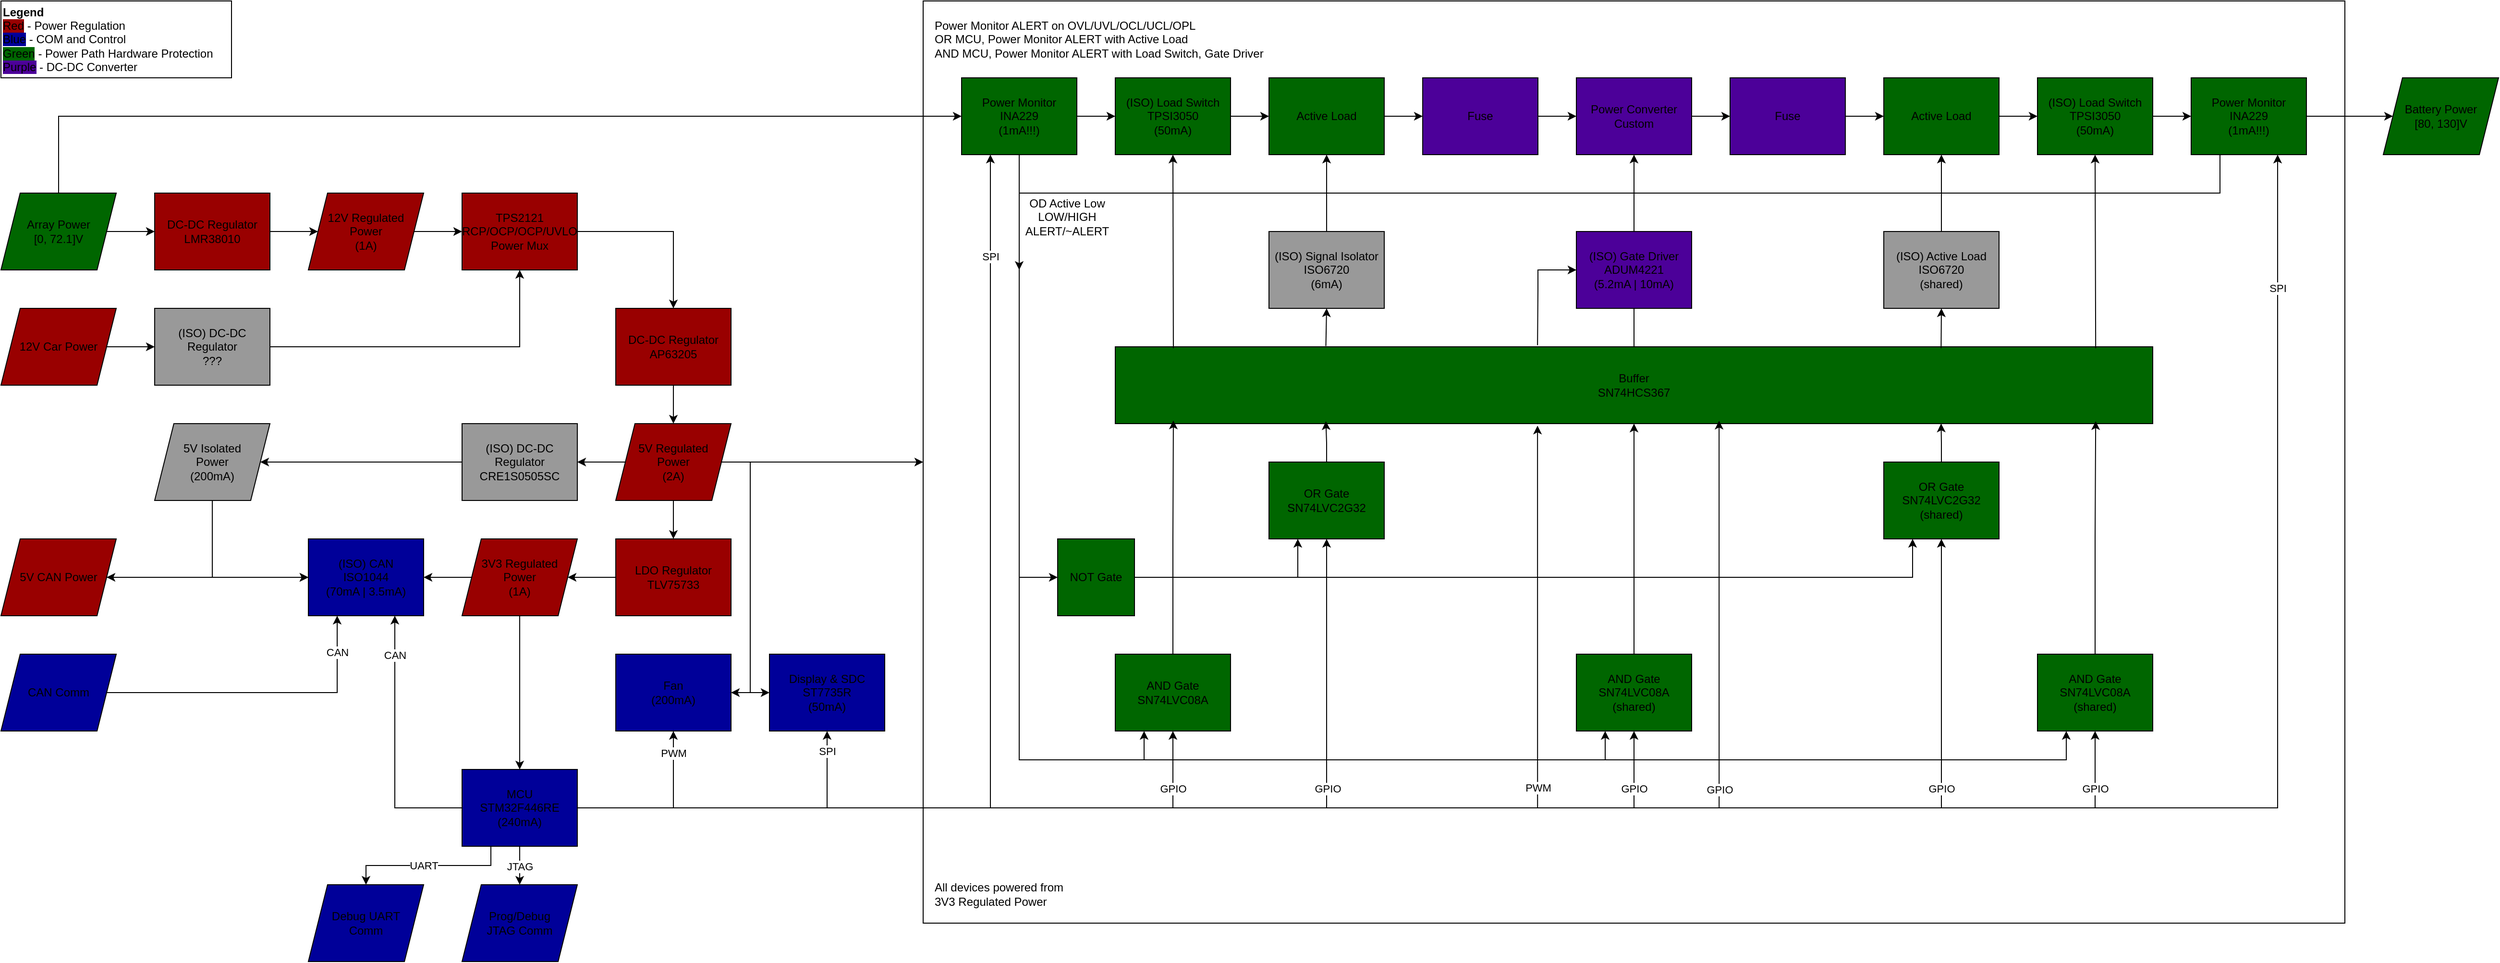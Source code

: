 <mxfile pages="2">
    <diagram name="Page-1" id="GZmw-kd40uwId4EYnFAq">
        <mxGraphModel dx="1855" dy="1577" grid="1" gridSize="10" guides="1" tooltips="1" connect="1" arrows="1" fold="1" page="0" pageScale="1" pageWidth="850" pageHeight="1100" math="0" shadow="0">
            <root>
                <mxCell id="0"/>
                <mxCell id="1" parent="0"/>
                <mxCell id="uui78y84cFhrKZhDwqd7-145" value="" style="rounded=0;whiteSpace=wrap;html=1;" parent="1" vertex="1">
                    <mxGeometry x="1000" y="-160" width="1480" height="960" as="geometry"/>
                </mxCell>
                <mxCell id="F316DXvCX8CDi4fnNiCG-3" style="edgeStyle=orthogonalEdgeStyle;rounded=0;orthogonalLoop=1;jettySize=auto;html=1;entryX=0;entryY=0.5;entryDx=0;entryDy=0;" parent="1" source="uui78y84cFhrKZhDwqd7-3" target="F316DXvCX8CDi4fnNiCG-1" edge="1">
                    <mxGeometry relative="1" as="geometry"/>
                </mxCell>
                <mxCell id="uui78y84cFhrKZhDwqd7-3" value="12V Car Power" style="shape=parallelogram;perimeter=parallelogramPerimeter;whiteSpace=wrap;html=1;fixedSize=1;fillColor=#990000;" parent="1" vertex="1">
                    <mxGeometry x="40" y="160" width="120" height="80" as="geometry"/>
                </mxCell>
                <mxCell id="uui78y84cFhrKZhDwqd7-14" style="edgeStyle=orthogonalEdgeStyle;rounded=0;orthogonalLoop=1;jettySize=auto;html=1;entryX=0;entryY=0.5;entryDx=0;entryDy=0;" parent="1" source="uui78y84cFhrKZhDwqd7-4" target="uui78y84cFhrKZhDwqd7-13" edge="1">
                    <mxGeometry relative="1" as="geometry"/>
                </mxCell>
                <mxCell id="uui78y84cFhrKZhDwqd7-54" style="edgeStyle=orthogonalEdgeStyle;rounded=0;orthogonalLoop=1;jettySize=auto;html=1;entryX=0;entryY=0.5;entryDx=0;entryDy=0;" parent="1" source="uui78y84cFhrKZhDwqd7-4" target="uui78y84cFhrKZhDwqd7-53" edge="1">
                    <mxGeometry relative="1" as="geometry">
                        <Array as="points">
                            <mxPoint x="100" y="-40"/>
                        </Array>
                        <mxPoint x="680" y="-40.0" as="targetPoint"/>
                    </mxGeometry>
                </mxCell>
                <mxCell id="uui78y84cFhrKZhDwqd7-4" value="Array Power&lt;div&gt;[0, 72.1]V&lt;/div&gt;" style="shape=parallelogram;perimeter=parallelogramPerimeter;whiteSpace=wrap;html=1;fixedSize=1;fillColor=#006600;shadow=0;" parent="1" vertex="1">
                    <mxGeometry x="40" y="40" width="120" height="80" as="geometry"/>
                </mxCell>
                <mxCell id="uui78y84cFhrKZhDwqd7-28" style="edgeStyle=orthogonalEdgeStyle;rounded=0;orthogonalLoop=1;jettySize=auto;html=1;entryX=0;entryY=0.5;entryDx=0;entryDy=0;" parent="1" source="uui78y84cFhrKZhDwqd7-6" target="uui78y84cFhrKZhDwqd7-7" edge="1">
                    <mxGeometry relative="1" as="geometry"/>
                </mxCell>
                <mxCell id="uui78y84cFhrKZhDwqd7-6" value="5V CAN Power" style="shape=parallelogram;perimeter=parallelogramPerimeter;whiteSpace=wrap;html=1;fixedSize=1;fillColor=#990000;" parent="1" vertex="1">
                    <mxGeometry x="40" y="400" width="120" height="80" as="geometry"/>
                </mxCell>
                <mxCell id="uui78y84cFhrKZhDwqd7-7" value="(ISO) CAN&lt;div&gt;ISO1044&lt;/div&gt;&lt;div&gt;(&lt;span style=&quot;background-color: initial;&quot;&gt;70mA | 3.5mA)&lt;/span&gt;&lt;/div&gt;" style="rounded=0;whiteSpace=wrap;html=1;fillColor=#000099;" parent="1" vertex="1">
                    <mxGeometry x="360" y="400" width="120" height="80" as="geometry"/>
                </mxCell>
                <mxCell id="uui78y84cFhrKZhDwqd7-29" style="edgeStyle=orthogonalEdgeStyle;rounded=0;orthogonalLoop=1;jettySize=auto;html=1;entryX=0.25;entryY=1;entryDx=0;entryDy=0;" parent="1" source="uui78y84cFhrKZhDwqd7-8" target="uui78y84cFhrKZhDwqd7-7" edge="1">
                    <mxGeometry relative="1" as="geometry"/>
                </mxCell>
                <mxCell id="uui78y84cFhrKZhDwqd7-66" value="CAN" style="edgeLabel;html=1;align=center;verticalAlign=middle;resizable=0;points=[];" parent="uui78y84cFhrKZhDwqd7-29" vertex="1" connectable="0">
                    <mxGeometry x="0.681" relative="1" as="geometry">
                        <mxPoint y="-13" as="offset"/>
                    </mxGeometry>
                </mxCell>
                <mxCell id="uui78y84cFhrKZhDwqd7-8" value="CAN Comm" style="shape=parallelogram;perimeter=parallelogramPerimeter;whiteSpace=wrap;html=1;fixedSize=1;fillColor=#000099;" parent="1" vertex="1">
                    <mxGeometry x="40" y="520" width="120" height="80" as="geometry"/>
                </mxCell>
                <mxCell id="uui78y84cFhrKZhDwqd7-9" value="Debug UART&lt;div&gt;Comm&lt;/div&gt;" style="shape=parallelogram;perimeter=parallelogramPerimeter;whiteSpace=wrap;html=1;fixedSize=1;fillColor=#000099;" parent="1" vertex="1">
                    <mxGeometry x="360" y="760" width="120" height="80" as="geometry"/>
                </mxCell>
                <mxCell id="uui78y84cFhrKZhDwqd7-10" value="Prog/Debug&lt;div&gt;JTAG Comm&lt;/div&gt;" style="shape=parallelogram;perimeter=parallelogramPerimeter;whiteSpace=wrap;html=1;fixedSize=1;fillColor=#000099;" parent="1" vertex="1">
                    <mxGeometry x="520" y="760" width="120" height="80" as="geometry"/>
                </mxCell>
                <mxCell id="uui78y84cFhrKZhDwqd7-16" style="edgeStyle=orthogonalEdgeStyle;rounded=0;orthogonalLoop=1;jettySize=auto;html=1;" parent="1" source="uui78y84cFhrKZhDwqd7-13" target="uui78y84cFhrKZhDwqd7-15" edge="1">
                    <mxGeometry relative="1" as="geometry"/>
                </mxCell>
                <mxCell id="uui78y84cFhrKZhDwqd7-13" value="&lt;div&gt;DC-DC Regulator LMR38010&lt;/div&gt;" style="rounded=0;whiteSpace=wrap;html=1;fillColor=#990000;" parent="1" vertex="1">
                    <mxGeometry x="200" y="40" width="120" height="80" as="geometry"/>
                </mxCell>
                <mxCell id="uui78y84cFhrKZhDwqd7-22" style="edgeStyle=orthogonalEdgeStyle;rounded=0;orthogonalLoop=1;jettySize=auto;html=1;entryX=0;entryY=0.5;entryDx=0;entryDy=0;" parent="1" source="uui78y84cFhrKZhDwqd7-15" edge="1">
                    <mxGeometry relative="1" as="geometry">
                        <mxPoint x="520" y="80" as="targetPoint"/>
                    </mxGeometry>
                </mxCell>
                <mxCell id="uui78y84cFhrKZhDwqd7-15" value="12V Regulated&lt;div&gt;Power&lt;/div&gt;&lt;div&gt;(1A)&lt;/div&gt;" style="shape=parallelogram;perimeter=parallelogramPerimeter;whiteSpace=wrap;html=1;fixedSize=1;fillColor=#990000;" parent="1" vertex="1">
                    <mxGeometry x="360" y="40" width="120" height="80" as="geometry"/>
                </mxCell>
                <mxCell id="uui78y84cFhrKZhDwqd7-24" style="edgeStyle=orthogonalEdgeStyle;rounded=0;orthogonalLoop=1;jettySize=auto;html=1;entryX=0.5;entryY=0;entryDx=0;entryDy=0;" parent="1" source="uui78y84cFhrKZhDwqd7-17" target="uui78y84cFhrKZhDwqd7-19" edge="1">
                    <mxGeometry relative="1" as="geometry"/>
                </mxCell>
                <mxCell id="uui78y84cFhrKZhDwqd7-17" value="TPS2121&lt;div&gt;&lt;/div&gt;&lt;div&gt;RCP/OCP/OCP/UVLO&lt;/div&gt;&lt;div&gt;Power Mux&lt;/div&gt;" style="rounded=0;whiteSpace=wrap;html=1;fillColor=#990000;" parent="1" vertex="1">
                    <mxGeometry x="520" y="40" width="120" height="80" as="geometry"/>
                </mxCell>
                <mxCell id="uui78y84cFhrKZhDwqd7-31" style="edgeStyle=orthogonalEdgeStyle;rounded=0;orthogonalLoop=1;jettySize=auto;html=1;exitX=0.5;exitY=1;exitDx=0;exitDy=0;entryX=0.5;entryY=0;entryDx=0;entryDy=0;" parent="1" source="uui78y84cFhrKZhDwqd7-19" target="uui78y84cFhrKZhDwqd7-25" edge="1">
                    <mxGeometry relative="1" as="geometry"/>
                </mxCell>
                <mxCell id="uui78y84cFhrKZhDwqd7-19" value="&lt;div&gt;&lt;span style=&quot;background-color: initial;&quot;&gt;DC-DC Regulator AP63205&lt;/span&gt;&lt;br&gt;&lt;/div&gt;" style="rounded=0;whiteSpace=wrap;html=1;fillColor=#990000;" parent="1" vertex="1">
                    <mxGeometry x="680" y="160" width="120" height="80" as="geometry"/>
                </mxCell>
                <mxCell id="uui78y84cFhrKZhDwqd7-32" style="edgeStyle=orthogonalEdgeStyle;rounded=0;orthogonalLoop=1;jettySize=auto;html=1;entryX=1;entryY=0.5;entryDx=0;entryDy=0;" parent="1" source="uui78y84cFhrKZhDwqd7-25" target="uui78y84cFhrKZhDwqd7-30" edge="1">
                    <mxGeometry relative="1" as="geometry"/>
                </mxCell>
                <mxCell id="uui78y84cFhrKZhDwqd7-39" style="edgeStyle=orthogonalEdgeStyle;rounded=0;orthogonalLoop=1;jettySize=auto;html=1;entryX=0.5;entryY=0;entryDx=0;entryDy=0;" parent="1" source="uui78y84cFhrKZhDwqd7-25" target="uui78y84cFhrKZhDwqd7-36" edge="1">
                    <mxGeometry relative="1" as="geometry"/>
                </mxCell>
                <mxCell id="uui78y84cFhrKZhDwqd7-151" style="edgeStyle=orthogonalEdgeStyle;rounded=0;orthogonalLoop=1;jettySize=auto;html=1;exitX=1;exitY=0.5;exitDx=0;exitDy=0;entryX=1;entryY=0.5;entryDx=0;entryDy=0;" parent="1" source="uui78y84cFhrKZhDwqd7-25" target="uui78y84cFhrKZhDwqd7-150" edge="1">
                    <mxGeometry relative="1" as="geometry">
                        <Array as="points">
                            <mxPoint x="820" y="320"/>
                            <mxPoint x="820" y="560"/>
                        </Array>
                    </mxGeometry>
                </mxCell>
                <mxCell id="uui78y84cFhrKZhDwqd7-160" style="edgeStyle=orthogonalEdgeStyle;rounded=0;orthogonalLoop=1;jettySize=auto;html=1;entryX=0;entryY=0.5;entryDx=0;entryDy=0;" parent="1" source="uui78y84cFhrKZhDwqd7-25" target="uui78y84cFhrKZhDwqd7-145" edge="1">
                    <mxGeometry relative="1" as="geometry"/>
                </mxCell>
                <mxCell id="uui78y84cFhrKZhDwqd7-163" style="edgeStyle=orthogonalEdgeStyle;rounded=0;orthogonalLoop=1;jettySize=auto;html=1;entryX=0;entryY=0.5;entryDx=0;entryDy=0;" parent="1" source="uui78y84cFhrKZhDwqd7-25" target="uui78y84cFhrKZhDwqd7-162" edge="1">
                    <mxGeometry relative="1" as="geometry">
                        <Array as="points">
                            <mxPoint x="820" y="320"/>
                            <mxPoint x="820" y="560"/>
                        </Array>
                    </mxGeometry>
                </mxCell>
                <mxCell id="uui78y84cFhrKZhDwqd7-25" value="5V Regulated&lt;div&gt;Power&lt;/div&gt;&lt;div&gt;(2A)&lt;/div&gt;" style="shape=parallelogram;perimeter=parallelogramPerimeter;whiteSpace=wrap;html=1;fixedSize=1;fillColor=#990000;" parent="1" vertex="1">
                    <mxGeometry x="680" y="280" width="120" height="80" as="geometry"/>
                </mxCell>
                <mxCell id="uui78y84cFhrKZhDwqd7-27" style="edgeStyle=orthogonalEdgeStyle;rounded=0;orthogonalLoop=1;jettySize=auto;html=1;entryX=0;entryY=0.5;entryDx=0;entryDy=0;" parent="1" source="uui78y84cFhrKZhDwqd7-26" target="uui78y84cFhrKZhDwqd7-7" edge="1">
                    <mxGeometry relative="1" as="geometry">
                        <Array as="points">
                            <mxPoint x="260" y="440"/>
                        </Array>
                    </mxGeometry>
                </mxCell>
                <mxCell id="uui78y84cFhrKZhDwqd7-34" style="edgeStyle=orthogonalEdgeStyle;rounded=0;orthogonalLoop=1;jettySize=auto;html=1;exitX=0.5;exitY=1;exitDx=0;exitDy=0;entryX=1;entryY=0.5;entryDx=0;entryDy=0;" parent="1" source="uui78y84cFhrKZhDwqd7-26" target="uui78y84cFhrKZhDwqd7-6" edge="1">
                    <mxGeometry relative="1" as="geometry">
                        <Array as="points">
                            <mxPoint x="260" y="440"/>
                        </Array>
                    </mxGeometry>
                </mxCell>
                <mxCell id="uui78y84cFhrKZhDwqd7-26" value="5V Isolated&lt;div&gt;Power&lt;/div&gt;&lt;div&gt;(200mA)&lt;br&gt;&lt;/div&gt;" style="shape=parallelogram;perimeter=parallelogramPerimeter;whiteSpace=wrap;html=1;fixedSize=1;fillColor=#999999;" parent="1" vertex="1">
                    <mxGeometry x="200" y="280" width="120" height="80" as="geometry"/>
                </mxCell>
                <mxCell id="uui78y84cFhrKZhDwqd7-33" style="edgeStyle=orthogonalEdgeStyle;rounded=0;orthogonalLoop=1;jettySize=auto;html=1;entryX=1;entryY=0.5;entryDx=0;entryDy=0;" parent="1" source="uui78y84cFhrKZhDwqd7-30" target="uui78y84cFhrKZhDwqd7-26" edge="1">
                    <mxGeometry relative="1" as="geometry"/>
                </mxCell>
                <mxCell id="uui78y84cFhrKZhDwqd7-30" value="&lt;div&gt;(ISO) DC-DC Regulator CRE1S0505SC&lt;/div&gt;" style="rounded=0;whiteSpace=wrap;html=1;fillColor=#999999;" parent="1" vertex="1">
                    <mxGeometry x="520" y="280" width="120" height="80" as="geometry"/>
                </mxCell>
                <mxCell id="uui78y84cFhrKZhDwqd7-41" style="edgeStyle=orthogonalEdgeStyle;rounded=0;orthogonalLoop=1;jettySize=auto;html=1;entryX=0.75;entryY=1;entryDx=0;entryDy=0;" parent="1" source="uui78y84cFhrKZhDwqd7-35" target="uui78y84cFhrKZhDwqd7-7" edge="1">
                    <mxGeometry relative="1" as="geometry"/>
                </mxCell>
                <mxCell id="uui78y84cFhrKZhDwqd7-65" value="CAN" style="edgeLabel;html=1;align=center;verticalAlign=middle;resizable=0;points=[];" parent="uui78y84cFhrKZhDwqd7-41" vertex="1" connectable="0">
                    <mxGeometry x="0.324" y="2" relative="1" as="geometry">
                        <mxPoint x="2" y="-51" as="offset"/>
                    </mxGeometry>
                </mxCell>
                <mxCell id="uui78y84cFhrKZhDwqd7-45" style="edgeStyle=orthogonalEdgeStyle;rounded=0;orthogonalLoop=1;jettySize=auto;html=1;entryX=0.5;entryY=0;entryDx=0;entryDy=0;" parent="1" source="uui78y84cFhrKZhDwqd7-35" target="uui78y84cFhrKZhDwqd7-10" edge="1">
                    <mxGeometry relative="1" as="geometry"/>
                </mxCell>
                <mxCell id="uui78y84cFhrKZhDwqd7-68" value="JTAG" style="edgeLabel;html=1;align=center;verticalAlign=middle;resizable=0;points=[];" parent="uui78y84cFhrKZhDwqd7-45" vertex="1" connectable="0">
                    <mxGeometry x="0.033" y="2" relative="1" as="geometry">
                        <mxPoint x="-2" as="offset"/>
                    </mxGeometry>
                </mxCell>
                <mxCell id="uui78y84cFhrKZhDwqd7-46" style="edgeStyle=orthogonalEdgeStyle;rounded=0;orthogonalLoop=1;jettySize=auto;html=1;exitX=0.25;exitY=1;exitDx=0;exitDy=0;" parent="1" source="uui78y84cFhrKZhDwqd7-35" target="uui78y84cFhrKZhDwqd7-9" edge="1">
                    <mxGeometry relative="1" as="geometry"/>
                </mxCell>
                <mxCell id="uui78y84cFhrKZhDwqd7-67" value="UART" style="edgeLabel;html=1;align=center;verticalAlign=middle;resizable=0;points=[];" parent="uui78y84cFhrKZhDwqd7-46" vertex="1" connectable="0">
                    <mxGeometry x="0.024" relative="1" as="geometry">
                        <mxPoint x="-3" as="offset"/>
                    </mxGeometry>
                </mxCell>
                <mxCell id="uui78y84cFhrKZhDwqd7-75" style="edgeStyle=orthogonalEdgeStyle;rounded=0;orthogonalLoop=1;jettySize=auto;html=1;entryX=0.75;entryY=1;entryDx=0;entryDy=0;" parent="1" source="uui78y84cFhrKZhDwqd7-35" target="uui78y84cFhrKZhDwqd7-47" edge="1">
                    <mxGeometry relative="1" as="geometry"/>
                </mxCell>
                <mxCell id="uui78y84cFhrKZhDwqd7-81" value="SPI" style="edgeLabel;html=1;align=center;verticalAlign=middle;resizable=0;points=[];" parent="uui78y84cFhrKZhDwqd7-75" vertex="1" connectable="0">
                    <mxGeometry x="0.509" y="-1" relative="1" as="geometry">
                        <mxPoint x="-1" y="-463" as="offset"/>
                    </mxGeometry>
                </mxCell>
                <mxCell id="uui78y84cFhrKZhDwqd7-76" style="edgeStyle=orthogonalEdgeStyle;rounded=0;orthogonalLoop=1;jettySize=auto;html=1;entryX=0.5;entryY=1;entryDx=0;entryDy=0;" parent="1" source="uui78y84cFhrKZhDwqd7-35" target="uui78y84cFhrKZhDwqd7-74" edge="1">
                    <mxGeometry relative="1" as="geometry"/>
                </mxCell>
                <mxCell id="uui78y84cFhrKZhDwqd7-82" value="GPIO" style="edgeLabel;html=1;align=center;verticalAlign=middle;resizable=0;points=[];" parent="uui78y84cFhrKZhDwqd7-76" vertex="1" connectable="0">
                    <mxGeometry x="0.932" y="1" relative="1" as="geometry">
                        <mxPoint x="1" y="3" as="offset"/>
                    </mxGeometry>
                </mxCell>
                <mxCell id="uui78y84cFhrKZhDwqd7-77" style="edgeStyle=orthogonalEdgeStyle;rounded=0;orthogonalLoop=1;jettySize=auto;html=1;entryX=0.5;entryY=1;entryDx=0;entryDy=0;" parent="1" source="uui78y84cFhrKZhDwqd7-35" target="uui78y84cFhrKZhDwqd7-72" edge="1">
                    <mxGeometry relative="1" as="geometry"/>
                </mxCell>
                <mxCell id="uui78y84cFhrKZhDwqd7-78" style="edgeStyle=orthogonalEdgeStyle;rounded=0;orthogonalLoop=1;jettySize=auto;html=1;entryX=0.5;entryY=1;entryDx=0;entryDy=0;" parent="1" source="uui78y84cFhrKZhDwqd7-35" target="uui78y84cFhrKZhDwqd7-73" edge="1">
                    <mxGeometry relative="1" as="geometry"/>
                </mxCell>
                <mxCell id="uui78y84cFhrKZhDwqd7-83" value="GPIO" style="edgeLabel;html=1;align=center;verticalAlign=middle;resizable=0;points=[];" parent="uui78y84cFhrKZhDwqd7-78" vertex="1" connectable="0">
                    <mxGeometry x="0.845" relative="1" as="geometry">
                        <mxPoint y="6" as="offset"/>
                    </mxGeometry>
                </mxCell>
                <mxCell id="uui78y84cFhrKZhDwqd7-79" style="edgeStyle=orthogonalEdgeStyle;rounded=0;orthogonalLoop=1;jettySize=auto;html=1;entryX=0.25;entryY=1;entryDx=0;entryDy=0;" parent="1" source="uui78y84cFhrKZhDwqd7-35" target="uui78y84cFhrKZhDwqd7-53" edge="1">
                    <mxGeometry relative="1" as="geometry"/>
                </mxCell>
                <mxCell id="uui78y84cFhrKZhDwqd7-80" value="SPI" style="edgeLabel;html=1;align=center;verticalAlign=middle;resizable=0;points=[];" parent="uui78y84cFhrKZhDwqd7-79" vertex="1" connectable="0">
                    <mxGeometry x="-0.07" y="1" relative="1" as="geometry">
                        <mxPoint x="1" y="-488" as="offset"/>
                    </mxGeometry>
                </mxCell>
                <mxCell id="uui78y84cFhrKZhDwqd7-91" style="edgeStyle=orthogonalEdgeStyle;rounded=0;orthogonalLoop=1;jettySize=auto;html=1;entryX=0.5;entryY=1;entryDx=0;entryDy=0;" parent="1" source="uui78y84cFhrKZhDwqd7-35" target="uui78y84cFhrKZhDwqd7-90" edge="1">
                    <mxGeometry relative="1" as="geometry"/>
                </mxCell>
                <mxCell id="uui78y84cFhrKZhDwqd7-108" value="GPIO" style="edgeLabel;html=1;align=center;verticalAlign=middle;resizable=0;points=[];" parent="uui78y84cFhrKZhDwqd7-91" vertex="1" connectable="0">
                    <mxGeometry x="0.472" y="-1" relative="1" as="geometry">
                        <mxPoint x="-88" y="-21" as="offset"/>
                    </mxGeometry>
                </mxCell>
                <mxCell id="uui78y84cFhrKZhDwqd7-143" style="edgeStyle=orthogonalEdgeStyle;rounded=0;orthogonalLoop=1;jettySize=auto;html=1;entryX=0.5;entryY=1;entryDx=0;entryDy=0;" parent="1" source="uui78y84cFhrKZhDwqd7-35" target="uui78y84cFhrKZhDwqd7-70" edge="1">
                    <mxGeometry relative="1" as="geometry"/>
                </mxCell>
                <mxCell id="uui78y84cFhrKZhDwqd7-144" value="GPIO" style="edgeLabel;html=1;align=center;verticalAlign=middle;resizable=0;points=[];" parent="uui78y84cFhrKZhDwqd7-143" vertex="1" connectable="0">
                    <mxGeometry x="0.315" y="-2" relative="1" as="geometry">
                        <mxPoint x="302" y="-22" as="offset"/>
                    </mxGeometry>
                </mxCell>
                <mxCell id="uui78y84cFhrKZhDwqd7-164" style="edgeStyle=orthogonalEdgeStyle;rounded=0;orthogonalLoop=1;jettySize=auto;html=1;entryX=0.5;entryY=1;entryDx=0;entryDy=0;" parent="1" source="uui78y84cFhrKZhDwqd7-35" target="uui78y84cFhrKZhDwqd7-150" edge="1">
                    <mxGeometry relative="1" as="geometry"/>
                </mxCell>
                <mxCell id="uui78y84cFhrKZhDwqd7-165" value="PWM" style="edgeLabel;html=1;align=center;verticalAlign=middle;resizable=0;points=[];" parent="uui78y84cFhrKZhDwqd7-164" vertex="1" connectable="0">
                    <mxGeometry x="0.751" relative="1" as="geometry">
                        <mxPoint as="offset"/>
                    </mxGeometry>
                </mxCell>
                <mxCell id="uui78y84cFhrKZhDwqd7-166" style="edgeStyle=orthogonalEdgeStyle;rounded=0;orthogonalLoop=1;jettySize=auto;html=1;entryX=0.5;entryY=1;entryDx=0;entryDy=0;" parent="1" source="uui78y84cFhrKZhDwqd7-35" target="uui78y84cFhrKZhDwqd7-162" edge="1">
                    <mxGeometry relative="1" as="geometry"/>
                </mxCell>
                <mxCell id="uui78y84cFhrKZhDwqd7-167" value="SPI" style="edgeLabel;html=1;align=center;verticalAlign=middle;resizable=0;points=[];" parent="uui78y84cFhrKZhDwqd7-166" vertex="1" connectable="0">
                    <mxGeometry x="0.875" y="-1" relative="1" as="geometry">
                        <mxPoint x="-1" as="offset"/>
                    </mxGeometry>
                </mxCell>
                <mxCell id="uui78y84cFhrKZhDwqd7-35" value="MCU&lt;div&gt;STM32F446RE&lt;/div&gt;&lt;div&gt;(&lt;span style=&quot;background-color: initial;&quot;&gt;240mA)&lt;/span&gt;&lt;/div&gt;" style="rounded=0;whiteSpace=wrap;html=1;fillColor=#000099;" parent="1" vertex="1">
                    <mxGeometry x="520" y="640" width="120" height="80" as="geometry"/>
                </mxCell>
                <mxCell id="uui78y84cFhrKZhDwqd7-38" style="edgeStyle=orthogonalEdgeStyle;rounded=0;orthogonalLoop=1;jettySize=auto;html=1;" parent="1" source="uui78y84cFhrKZhDwqd7-36" target="uui78y84cFhrKZhDwqd7-37" edge="1">
                    <mxGeometry relative="1" as="geometry"/>
                </mxCell>
                <mxCell id="uui78y84cFhrKZhDwqd7-36" value="LDO Regulator&lt;div&gt;&lt;/div&gt;&lt;div&gt;TLV75733&lt;br&gt;&lt;/div&gt;" style="rounded=0;whiteSpace=wrap;html=1;fillColor=#990000;" parent="1" vertex="1">
                    <mxGeometry x="680" y="400" width="120" height="80" as="geometry"/>
                </mxCell>
                <mxCell id="uui78y84cFhrKZhDwqd7-40" style="edgeStyle=orthogonalEdgeStyle;rounded=0;orthogonalLoop=1;jettySize=auto;html=1;entryX=1;entryY=0.5;entryDx=0;entryDy=0;" parent="1" source="uui78y84cFhrKZhDwqd7-37" target="uui78y84cFhrKZhDwqd7-7" edge="1">
                    <mxGeometry relative="1" as="geometry"/>
                </mxCell>
                <mxCell id="uui78y84cFhrKZhDwqd7-42" style="edgeStyle=orthogonalEdgeStyle;rounded=0;orthogonalLoop=1;jettySize=auto;html=1;entryX=0.5;entryY=0;entryDx=0;entryDy=0;" parent="1" source="uui78y84cFhrKZhDwqd7-37" target="uui78y84cFhrKZhDwqd7-35" edge="1">
                    <mxGeometry relative="1" as="geometry"/>
                </mxCell>
                <mxCell id="uui78y84cFhrKZhDwqd7-37" value="3V3 Regulated&lt;div&gt;Power&lt;/div&gt;&lt;div&gt;(1A)&lt;/div&gt;" style="shape=parallelogram;perimeter=parallelogramPerimeter;whiteSpace=wrap;html=1;fixedSize=1;fillColor=#990000;" parent="1" vertex="1">
                    <mxGeometry x="520" y="400" width="120" height="80" as="geometry"/>
                </mxCell>
                <mxCell id="68ct72u9n7hXC5hJzcnE-8" style="edgeStyle=orthogonalEdgeStyle;rounded=0;orthogonalLoop=1;jettySize=auto;html=1;entryX=0;entryY=0.5;entryDx=0;entryDy=0;" parent="1" source="uui78y84cFhrKZhDwqd7-47" target="uui78y84cFhrKZhDwqd7-156" edge="1">
                    <mxGeometry relative="1" as="geometry"/>
                </mxCell>
                <mxCell id="68ct72u9n7hXC5hJzcnE-11" style="edgeStyle=orthogonalEdgeStyle;rounded=0;orthogonalLoop=1;jettySize=auto;html=1;exitX=0.25;exitY=1;exitDx=0;exitDy=0;" parent="1" source="uui78y84cFhrKZhDwqd7-47" edge="1">
                    <mxGeometry relative="1" as="geometry">
                        <mxPoint x="1100" y="120" as="targetPoint"/>
                        <Array as="points">
                            <mxPoint x="2350" y="40"/>
                            <mxPoint x="1100" y="40"/>
                        </Array>
                    </mxGeometry>
                </mxCell>
                <mxCell id="uui78y84cFhrKZhDwqd7-47" value="Power Monitor&lt;div&gt;INA229&lt;/div&gt;&lt;div&gt;(1mA!!!)&lt;/div&gt;" style="rounded=0;whiteSpace=wrap;html=1;shadow=0;fillColor=#006600;" parent="1" vertex="1">
                    <mxGeometry x="2320" y="-80" width="120" height="80" as="geometry"/>
                </mxCell>
                <mxCell id="68ct72u9n7hXC5hJzcnE-6" value="" style="edgeStyle=orthogonalEdgeStyle;rounded=0;orthogonalLoop=1;jettySize=auto;html=1;" parent="1" source="uui78y84cFhrKZhDwqd7-48" target="68ct72u9n7hXC5hJzcnE-1" edge="1">
                    <mxGeometry relative="1" as="geometry"/>
                </mxCell>
                <mxCell id="uui78y84cFhrKZhDwqd7-48" value="Power Converter&lt;div&gt;Custom&lt;/div&gt;" style="rounded=0;whiteSpace=wrap;html=1;fillColor=#4C0099;" parent="1" vertex="1">
                    <mxGeometry x="1680" y="-80" width="120" height="80" as="geometry"/>
                </mxCell>
                <mxCell id="uui78y84cFhrKZhDwqd7-60" style="edgeStyle=orthogonalEdgeStyle;rounded=0;orthogonalLoop=1;jettySize=auto;html=1;entryX=0;entryY=0.5;entryDx=0;entryDy=0;" parent="1" source="uui78y84cFhrKZhDwqd7-49" target="uui78y84cFhrKZhDwqd7-47" edge="1">
                    <mxGeometry relative="1" as="geometry"/>
                </mxCell>
                <mxCell id="uui78y84cFhrKZhDwqd7-49" value="(ISO) Load Switch&lt;div&gt;TPSI3050&lt;/div&gt;&lt;div&gt;(50mA)&lt;/div&gt;" style="rounded=0;whiteSpace=wrap;html=1;shadow=0;fillColor=#006600;" parent="1" vertex="1">
                    <mxGeometry x="2160" y="-80" width="120" height="80" as="geometry"/>
                </mxCell>
                <mxCell id="3" value="" style="edgeStyle=none;html=1;" edge="1" parent="1" source="uui78y84cFhrKZhDwqd7-50" target="2">
                    <mxGeometry relative="1" as="geometry"/>
                </mxCell>
                <mxCell id="uui78y84cFhrKZhDwqd7-50" value="(ISO) Load Switch&lt;div&gt;TPSI3050&lt;/div&gt;&lt;div&gt;(50mA)&lt;/div&gt;" style="rounded=0;whiteSpace=wrap;html=1;shadow=0;fillColor=#006600;" parent="1" vertex="1">
                    <mxGeometry x="1200" y="-80" width="120" height="80" as="geometry"/>
                </mxCell>
                <mxCell id="8" value="" style="edgeStyle=none;html=1;" edge="1" parent="1" source="uui78y84cFhrKZhDwqd7-51" target="5">
                    <mxGeometry relative="1" as="geometry"/>
                </mxCell>
                <mxCell id="uui78y84cFhrKZhDwqd7-51" value="(ISO) Active Load&lt;div&gt;ISO6720&lt;/div&gt;&lt;div&gt;(shared)&lt;/div&gt;" style="rounded=0;whiteSpace=wrap;html=1;shadow=0;fillColor=#999999;" parent="1" vertex="1">
                    <mxGeometry x="2000" y="80" width="120" height="80" as="geometry"/>
                </mxCell>
                <mxCell id="9" value="" style="edgeStyle=none;html=1;" edge="1" parent="1" source="uui78y84cFhrKZhDwqd7-52" target="2">
                    <mxGeometry relative="1" as="geometry"/>
                </mxCell>
                <mxCell id="uui78y84cFhrKZhDwqd7-52" value="(ISO) Signal Isolator&lt;div&gt;ISO6720&lt;/div&gt;&lt;div&gt;(6mA)&lt;/div&gt;" style="rounded=0;whiteSpace=wrap;html=1;shadow=0;fillColor=#999999;" parent="1" vertex="1">
                    <mxGeometry x="1360" y="80" width="120" height="80" as="geometry"/>
                </mxCell>
                <mxCell id="uui78y84cFhrKZhDwqd7-55" style="edgeStyle=orthogonalEdgeStyle;rounded=0;orthogonalLoop=1;jettySize=auto;html=1;entryX=0;entryY=0.5;entryDx=0;entryDy=0;" parent="1" source="uui78y84cFhrKZhDwqd7-53" target="uui78y84cFhrKZhDwqd7-50" edge="1">
                    <mxGeometry relative="1" as="geometry"/>
                </mxCell>
                <mxCell id="68ct72u9n7hXC5hJzcnE-17" style="edgeStyle=orthogonalEdgeStyle;rounded=0;orthogonalLoop=1;jettySize=auto;html=1;exitX=0.5;exitY=1;exitDx=0;exitDy=0;entryX=0.25;entryY=1;entryDx=0;entryDy=0;" parent="1" source="uui78y84cFhrKZhDwqd7-53" target="uui78y84cFhrKZhDwqd7-73" edge="1">
                    <mxGeometry relative="1" as="geometry">
                        <Array as="points">
                            <mxPoint x="1100" y="630"/>
                            <mxPoint x="1230" y="630"/>
                        </Array>
                    </mxGeometry>
                </mxCell>
                <mxCell id="68ct72u9n7hXC5hJzcnE-18" style="edgeStyle=orthogonalEdgeStyle;rounded=0;orthogonalLoop=1;jettySize=auto;html=1;exitX=0.5;exitY=1;exitDx=0;exitDy=0;entryX=0.25;entryY=1;entryDx=0;entryDy=0;" parent="1" source="uui78y84cFhrKZhDwqd7-53" target="uui78y84cFhrKZhDwqd7-90" edge="1">
                    <mxGeometry relative="1" as="geometry">
                        <Array as="points">
                            <mxPoint x="1100" y="630"/>
                            <mxPoint x="1710" y="630"/>
                        </Array>
                    </mxGeometry>
                </mxCell>
                <mxCell id="68ct72u9n7hXC5hJzcnE-19" style="edgeStyle=orthogonalEdgeStyle;rounded=0;orthogonalLoop=1;jettySize=auto;html=1;entryX=0.25;entryY=1;entryDx=0;entryDy=0;" parent="1" source="uui78y84cFhrKZhDwqd7-53" target="uui78y84cFhrKZhDwqd7-74" edge="1">
                    <mxGeometry relative="1" as="geometry">
                        <Array as="points">
                            <mxPoint x="1100" y="630"/>
                            <mxPoint x="2190" y="630"/>
                        </Array>
                    </mxGeometry>
                </mxCell>
                <mxCell id="68ct72u9n7hXC5hJzcnE-20" style="edgeStyle=orthogonalEdgeStyle;rounded=0;orthogonalLoop=1;jettySize=auto;html=1;entryX=0;entryY=0.5;entryDx=0;entryDy=0;" parent="1" source="uui78y84cFhrKZhDwqd7-53" target="68ct72u9n7hXC5hJzcnE-16" edge="1">
                    <mxGeometry relative="1" as="geometry"/>
                </mxCell>
                <mxCell id="uui78y84cFhrKZhDwqd7-53" value="Power Monitor&lt;div&gt;INA229&lt;/div&gt;&lt;div&gt;(1mA!!!)&lt;/div&gt;" style="rounded=0;whiteSpace=wrap;html=1;shadow=0;fillColor=#006600;" parent="1" vertex="1">
                    <mxGeometry x="1040" y="-80" width="120" height="80" as="geometry"/>
                </mxCell>
                <mxCell id="uui78y84cFhrKZhDwqd7-70" value="OR Gate&lt;div&gt;SN74LVC2G32&lt;br&gt;&lt;/div&gt;&lt;div&gt;(shared)&lt;/div&gt;" style="rounded=0;whiteSpace=wrap;html=1;shadow=0;fillColor=#006600;" parent="1" vertex="1">
                    <mxGeometry x="2000" y="320" width="120" height="80" as="geometry"/>
                </mxCell>
                <mxCell id="uui78y84cFhrKZhDwqd7-72" value="OR Gate&lt;br&gt;SN74LVC2G32" style="rounded=0;whiteSpace=wrap;html=1;shadow=0;fillColor=#006600;" parent="1" vertex="1">
                    <mxGeometry x="1360" y="320" width="120" height="80" as="geometry"/>
                </mxCell>
                <mxCell id="uui78y84cFhrKZhDwqd7-74" value="AND Gate&lt;br&gt;SN74LVC08A&lt;br&gt;&lt;div&gt;(shared)&lt;/div&gt;" style="rounded=0;whiteSpace=wrap;html=1;shadow=0;fillColor=#006600;" parent="1" vertex="1">
                    <mxGeometry x="2160" y="520" width="120" height="80" as="geometry"/>
                </mxCell>
                <mxCell id="68ct72u9n7hXC5hJzcnE-34" style="edgeStyle=orthogonalEdgeStyle;rounded=0;orthogonalLoop=1;jettySize=auto;html=1;exitX=0.5;exitY=0;exitDx=0;exitDy=0;entryX=0.5;entryY=1;entryDx=0;entryDy=0;" parent="1" source="uui78y84cFhrKZhDwqd7-90" target="68ct72u9n7hXC5hJzcnE-23" edge="1">
                    <mxGeometry relative="1" as="geometry"/>
                </mxCell>
                <mxCell id="uui78y84cFhrKZhDwqd7-90" value="AND Gate&lt;br&gt;SN74LVC08A&lt;br&gt;&lt;div&gt;(shared)&lt;/div&gt;" style="rounded=0;whiteSpace=wrap;html=1;shadow=0;fillColor=#006600;" parent="1" vertex="1">
                    <mxGeometry x="1680" y="520" width="120" height="80" as="geometry"/>
                </mxCell>
                <mxCell id="uui78y84cFhrKZhDwqd7-117" value="Power Monitor ALERT on OVL/UVL/OCL/UCL/OPL&lt;div&gt;OR MCU, Power Monitor ALERT with Active Load&lt;/div&gt;&lt;div&gt;AND MCU, Power Monitor ALERT with Load Switch, Gate Driver&lt;/div&gt;" style="text;html=1;align=left;verticalAlign=middle;resizable=0;points=[];autosize=1;strokeColor=none;fillColor=none;" parent="1" vertex="1">
                    <mxGeometry x="1010" y="-150" width="370" height="60" as="geometry"/>
                </mxCell>
                <mxCell id="uui78y84cFhrKZhDwqd7-147" value="All devices powered from 3V3 Regulated Power" style="text;html=1;align=left;verticalAlign=middle;whiteSpace=wrap;rounded=0;" parent="1" vertex="1">
                    <mxGeometry x="1010" y="750" width="150" height="40" as="geometry"/>
                </mxCell>
                <mxCell id="uui78y84cFhrKZhDwqd7-150" value="&lt;div&gt;Fan&lt;/div&gt;&lt;div&gt;(&lt;span style=&quot;background-color: initial;&quot;&gt;200mA)&lt;/span&gt;&lt;/div&gt;" style="rounded=0;whiteSpace=wrap;html=1;fillColor=#000099;" parent="1" vertex="1">
                    <mxGeometry x="680" y="520" width="120" height="80" as="geometry"/>
                </mxCell>
                <mxCell id="uui78y84cFhrKZhDwqd7-156" value="Battery Power&lt;div&gt;[80, 130]V&lt;/div&gt;" style="shape=parallelogram;perimeter=parallelogramPerimeter;whiteSpace=wrap;html=1;fixedSize=1;fillColor=#006600;shadow=0;" parent="1" vertex="1">
                    <mxGeometry x="2520" y="-80" width="120" height="80" as="geometry"/>
                </mxCell>
                <mxCell id="uui78y84cFhrKZhDwqd7-162" value="&lt;div&gt;Display &amp;amp; SDC&lt;/div&gt;&lt;div&gt;ST7735R&lt;/div&gt;&lt;div&gt;(50mA)&lt;/div&gt;" style="rounded=0;whiteSpace=wrap;html=1;fillColor=#000099;" parent="1" vertex="1">
                    <mxGeometry x="840" y="520" width="120" height="80" as="geometry"/>
                </mxCell>
                <mxCell id="uui78y84cFhrKZhDwqd7-171" value="&lt;b&gt;Legend&lt;/b&gt;&lt;div&gt;&lt;span style=&quot;background-color: rgb(153, 0, 0);&quot;&gt;Red&lt;/span&gt;&lt;span style=&quot;background-color: initial;&quot;&gt; -&lt;/span&gt;&lt;span style=&quot;background-color: initial;&quot;&gt;&amp;nbsp;Power Regulation&lt;/span&gt;&lt;div&gt;&lt;span style=&quot;background-color: rgb(0, 0, 153);&quot;&gt;Blue&lt;/span&gt;&lt;span style=&quot;background-color: initial;&quot;&gt; - COM and Control&lt;/span&gt;&lt;/div&gt;&lt;div&gt;&lt;span style=&quot;background-color: rgb(0, 102, 0);&quot;&gt;Green&lt;/span&gt;&lt;span style=&quot;background-color: initial;&quot;&gt; - Power Path Hardware Protection&lt;/span&gt;&lt;/div&gt;&lt;div&gt;&lt;span style=&quot;background-color: rgb(76, 0, 153);&quot;&gt;Purple&lt;/span&gt;&lt;span style=&quot;background-color: initial;&quot;&gt; - DC-DC Converter&lt;/span&gt;&lt;/div&gt;&lt;/div&gt;" style="rounded=0;whiteSpace=wrap;html=1;align=left;" parent="1" vertex="1">
                    <mxGeometry x="40" y="-160" width="240" height="80" as="geometry"/>
                </mxCell>
                <mxCell id="F316DXvCX8CDi4fnNiCG-2" style="edgeStyle=orthogonalEdgeStyle;rounded=0;orthogonalLoop=1;jettySize=auto;html=1;entryX=0.5;entryY=1;entryDx=0;entryDy=0;" parent="1" source="F316DXvCX8CDi4fnNiCG-1" target="uui78y84cFhrKZhDwqd7-17" edge="1">
                    <mxGeometry relative="1" as="geometry"/>
                </mxCell>
                <mxCell id="F316DXvCX8CDi4fnNiCG-1" value="(ISO) DC-DC Regulator&lt;div&gt;???&lt;/div&gt;" style="rounded=0;whiteSpace=wrap;html=1;fillColor=#999999;" parent="1" vertex="1">
                    <mxGeometry x="200" y="160" width="120" height="80" as="geometry"/>
                </mxCell>
                <mxCell id="6" value="" style="edgeStyle=none;html=1;" edge="1" parent="1" source="68ct72u9n7hXC5hJzcnE-1" target="5">
                    <mxGeometry relative="1" as="geometry"/>
                </mxCell>
                <mxCell id="68ct72u9n7hXC5hJzcnE-1" value="Fuse" style="rounded=0;whiteSpace=wrap;html=1;shadow=0;fillColor=#4C0099;" parent="1" vertex="1">
                    <mxGeometry x="1840" y="-80" width="120" height="80" as="geometry"/>
                </mxCell>
                <mxCell id="68ct72u9n7hXC5hJzcnE-40" style="edgeStyle=orthogonalEdgeStyle;rounded=0;orthogonalLoop=1;jettySize=auto;html=1;exitX=1;exitY=0.5;exitDx=0;exitDy=0;entryX=0;entryY=0.5;entryDx=0;entryDy=0;" parent="1" source="68ct72u9n7hXC5hJzcnE-3" target="uui78y84cFhrKZhDwqd7-48" edge="1">
                    <mxGeometry relative="1" as="geometry"/>
                </mxCell>
                <mxCell id="68ct72u9n7hXC5hJzcnE-3" value="Fuse" style="rounded=0;whiteSpace=wrap;html=1;shadow=0;fillColor=#4C0099;" parent="1" vertex="1">
                    <mxGeometry x="1520" y="-80" width="120" height="80" as="geometry"/>
                </mxCell>
                <mxCell id="68ct72u9n7hXC5hJzcnE-9" value="OD Active Low&lt;div&gt;LOW/HIGH&lt;/div&gt;&lt;div&gt;ALERT/~ALERT&lt;/div&gt;" style="text;html=1;align=center;verticalAlign=middle;whiteSpace=wrap;rounded=0;" parent="1" vertex="1">
                    <mxGeometry x="1120" y="50" width="60" height="30" as="geometry"/>
                </mxCell>
                <mxCell id="68ct72u9n7hXC5hJzcnE-21" style="edgeStyle=orthogonalEdgeStyle;rounded=0;orthogonalLoop=1;jettySize=auto;html=1;entryX=0.25;entryY=1;entryDx=0;entryDy=0;" parent="1" source="68ct72u9n7hXC5hJzcnE-16" target="uui78y84cFhrKZhDwqd7-72" edge="1">
                    <mxGeometry relative="1" as="geometry"/>
                </mxCell>
                <mxCell id="68ct72u9n7hXC5hJzcnE-22" style="edgeStyle=orthogonalEdgeStyle;rounded=0;orthogonalLoop=1;jettySize=auto;html=1;exitX=1;exitY=0.5;exitDx=0;exitDy=0;entryX=0.25;entryY=1;entryDx=0;entryDy=0;" parent="1" source="68ct72u9n7hXC5hJzcnE-16" target="uui78y84cFhrKZhDwqd7-70" edge="1">
                    <mxGeometry relative="1" as="geometry"/>
                </mxCell>
                <mxCell id="68ct72u9n7hXC5hJzcnE-16" value="NOT Gate" style="rounded=0;whiteSpace=wrap;html=1;shadow=0;fillColor=#006600;" parent="1" vertex="1">
                    <mxGeometry x="1140" y="400" width="80" height="80" as="geometry"/>
                </mxCell>
                <mxCell id="68ct72u9n7hXC5hJzcnE-27" style="edgeStyle=orthogonalEdgeStyle;rounded=0;orthogonalLoop=1;jettySize=auto;html=1;entryX=0.5;entryY=1;entryDx=0;entryDy=0;" parent="1" source="68ct72u9n7hXC5hJzcnE-23" target="uui78y84cFhrKZhDwqd7-48" edge="1">
                    <mxGeometry relative="1" as="geometry"/>
                </mxCell>
                <mxCell id="68ct72u9n7hXC5hJzcnE-23" value="Buffer&lt;div&gt;SN74HCS367&lt;br&gt;&lt;/div&gt;" style="rounded=0;whiteSpace=wrap;html=1;shadow=0;fillColor=#006600;" parent="1" vertex="1">
                    <mxGeometry x="1200" y="200" width="1080" height="80" as="geometry"/>
                </mxCell>
                <mxCell id="68ct72u9n7hXC5hJzcnE-24" style="edgeStyle=orthogonalEdgeStyle;rounded=0;orthogonalLoop=1;jettySize=auto;html=1;exitX=0.5;exitY=0;exitDx=0;exitDy=0;entryX=0.203;entryY=0.969;entryDx=0;entryDy=0;entryPerimeter=0;" parent="1" source="uui78y84cFhrKZhDwqd7-72" target="68ct72u9n7hXC5hJzcnE-23" edge="1">
                    <mxGeometry relative="1" as="geometry"/>
                </mxCell>
                <mxCell id="68ct72u9n7hXC5hJzcnE-25" style="edgeStyle=orthogonalEdgeStyle;rounded=0;orthogonalLoop=1;jettySize=auto;html=1;exitX=0.5;exitY=0;exitDx=0;exitDy=0;entryX=0.796;entryY=0.999;entryDx=0;entryDy=0;entryPerimeter=0;" parent="1" source="uui78y84cFhrKZhDwqd7-70" target="68ct72u9n7hXC5hJzcnE-23" edge="1">
                    <mxGeometry relative="1" as="geometry"/>
                </mxCell>
                <mxCell id="68ct72u9n7hXC5hJzcnE-29" value="" style="endArrow=classic;html=1;rounded=0;exitX=0.407;exitY=-0.021;exitDx=0;exitDy=0;exitPerimeter=0;entryX=0;entryY=0.5;entryDx=0;entryDy=0;" parent="1" source="68ct72u9n7hXC5hJzcnE-23" target="68ct72u9n7hXC5hJzcnE-32" edge="1">
                    <mxGeometry width="50" height="50" relative="1" as="geometry">
                        <mxPoint x="1700" y="140" as="sourcePoint"/>
                        <mxPoint x="1750" y="90" as="targetPoint"/>
                        <Array as="points">
                            <mxPoint x="1640" y="140"/>
                            <mxPoint x="1640" y="120"/>
                        </Array>
                    </mxGeometry>
                </mxCell>
                <mxCell id="68ct72u9n7hXC5hJzcnE-30" style="edgeStyle=orthogonalEdgeStyle;rounded=0;orthogonalLoop=1;jettySize=auto;html=1;exitX=0.5;exitY=0;exitDx=0;exitDy=0;entryX=0.056;entryY=0.96;entryDx=0;entryDy=0;entryPerimeter=0;" parent="1" source="uui78y84cFhrKZhDwqd7-73" target="68ct72u9n7hXC5hJzcnE-23" edge="1">
                    <mxGeometry relative="1" as="geometry"/>
                </mxCell>
                <mxCell id="68ct72u9n7hXC5hJzcnE-31" style="edgeStyle=orthogonalEdgeStyle;rounded=0;orthogonalLoop=1;jettySize=auto;html=1;entryX=0.945;entryY=0.969;entryDx=0;entryDy=0;entryPerimeter=0;" parent="1" source="uui78y84cFhrKZhDwqd7-74" target="68ct72u9n7hXC5hJzcnE-23" edge="1">
                    <mxGeometry relative="1" as="geometry"/>
                </mxCell>
                <mxCell id="68ct72u9n7hXC5hJzcnE-32" value="&lt;div&gt;(ISO) Gate Driver&lt;/div&gt;ADUM4221&lt;div&gt;(&lt;span style=&quot;background-color: initial;&quot;&gt;5.2mA | 10mA)&lt;/span&gt;&lt;/div&gt;" style="rounded=0;whiteSpace=wrap;html=1;fillColor=#4C0099;" parent="1" vertex="1">
                    <mxGeometry x="1680" y="80" width="120" height="80" as="geometry"/>
                </mxCell>
                <mxCell id="68ct72u9n7hXC5hJzcnE-33" value="" style="edgeStyle=orthogonalEdgeStyle;rounded=0;orthogonalLoop=1;jettySize=auto;html=1;entryX=0.407;entryY=1.026;entryDx=0;entryDy=0;entryPerimeter=0;" parent="1" source="uui78y84cFhrKZhDwqd7-35" target="68ct72u9n7hXC5hJzcnE-23" edge="1">
                    <mxGeometry relative="1" as="geometry">
                        <mxPoint x="640" y="680" as="sourcePoint"/>
                        <mxPoint x="1680" y="560" as="targetPoint"/>
                    </mxGeometry>
                </mxCell>
                <mxCell id="68ct72u9n7hXC5hJzcnE-38" value="PWM" style="edgeLabel;html=1;align=center;verticalAlign=middle;resizable=0;points=[];" parent="68ct72u9n7hXC5hJzcnE-33" vertex="1" connectable="0">
                    <mxGeometry x="0.461" relative="1" as="geometry">
                        <mxPoint as="offset"/>
                    </mxGeometry>
                </mxCell>
                <mxCell id="uui78y84cFhrKZhDwqd7-73" value="AND Gate&lt;br&gt;SN74LVC08A" style="rounded=0;whiteSpace=wrap;html=1;shadow=0;fillColor=#006600;" parent="1" vertex="1">
                    <mxGeometry x="1200" y="520" width="120" height="80" as="geometry"/>
                </mxCell>
                <mxCell id="68ct72u9n7hXC5hJzcnE-35" value="GPIO" style="edgeLabel;html=1;align=center;verticalAlign=middle;resizable=0;points=[];" parent="1" vertex="1" connectable="0">
                    <mxGeometry x="1739.997" y="659.999" as="geometry"/>
                </mxCell>
                <mxCell id="68ct72u9n7hXC5hJzcnE-41" style="edgeStyle=orthogonalEdgeStyle;rounded=0;orthogonalLoop=1;jettySize=auto;html=1;entryX=0.582;entryY=0.963;entryDx=0;entryDy=0;entryPerimeter=0;" parent="1" source="uui78y84cFhrKZhDwqd7-35" target="68ct72u9n7hXC5hJzcnE-23" edge="1">
                    <mxGeometry relative="1" as="geometry"/>
                </mxCell>
                <mxCell id="68ct72u9n7hXC5hJzcnE-42" value="GPIO" style="edgeLabel;html=1;align=center;verticalAlign=middle;resizable=0;points=[];" parent="68ct72u9n7hXC5hJzcnE-41" vertex="1" connectable="0">
                    <mxGeometry x="0.517" relative="1" as="geometry">
                        <mxPoint y="-1" as="offset"/>
                    </mxGeometry>
                </mxCell>
                <mxCell id="68ct72u9n7hXC5hJzcnE-43" value="" style="endArrow=classic;html=1;rounded=0;exitX=0.203;exitY=-0.01;exitDx=0;exitDy=0;exitPerimeter=0;entryX=0.5;entryY=1;entryDx=0;entryDy=0;" parent="1" source="68ct72u9n7hXC5hJzcnE-23" target="uui78y84cFhrKZhDwqd7-52" edge="1">
                    <mxGeometry width="50" height="50" relative="1" as="geometry">
                        <mxPoint x="1370" y="160" as="sourcePoint"/>
                        <mxPoint x="1420" y="110" as="targetPoint"/>
                    </mxGeometry>
                </mxCell>
                <mxCell id="68ct72u9n7hXC5hJzcnE-44" value="" style="endArrow=classic;html=1;rounded=0;entryX=0.5;entryY=1;entryDx=0;entryDy=0;exitX=0.056;exitY=0.018;exitDx=0;exitDy=0;exitPerimeter=0;" parent="1" source="68ct72u9n7hXC5hJzcnE-23" target="uui78y84cFhrKZhDwqd7-50" edge="1">
                    <mxGeometry width="50" height="50" relative="1" as="geometry">
                        <mxPoint x="1340" y="160" as="sourcePoint"/>
                        <mxPoint x="1390" y="110" as="targetPoint"/>
                    </mxGeometry>
                </mxCell>
                <mxCell id="68ct72u9n7hXC5hJzcnE-45" value="" style="endArrow=classic;html=1;rounded=0;entryX=0.5;entryY=1;entryDx=0;entryDy=0;exitX=0.796;exitY=0.018;exitDx=0;exitDy=0;exitPerimeter=0;" parent="1" source="68ct72u9n7hXC5hJzcnE-23" target="uui78y84cFhrKZhDwqd7-51" edge="1">
                    <mxGeometry width="50" height="50" relative="1" as="geometry">
                        <mxPoint x="2050" y="150" as="sourcePoint"/>
                        <mxPoint x="2100" y="100" as="targetPoint"/>
                    </mxGeometry>
                </mxCell>
                <mxCell id="68ct72u9n7hXC5hJzcnE-46" value="" style="endArrow=classic;html=1;rounded=0;entryX=0.5;entryY=1;entryDx=0;entryDy=0;exitX=0.945;exitY=0.018;exitDx=0;exitDy=0;exitPerimeter=0;" parent="1" source="68ct72u9n7hXC5hJzcnE-23" target="uui78y84cFhrKZhDwqd7-49" edge="1">
                    <mxGeometry width="50" height="50" relative="1" as="geometry">
                        <mxPoint x="2240" y="140" as="sourcePoint"/>
                        <mxPoint x="2290" y="90" as="targetPoint"/>
                    </mxGeometry>
                </mxCell>
                <mxCell id="4" value="" style="edgeStyle=none;html=1;" edge="1" parent="1" source="2" target="68ct72u9n7hXC5hJzcnE-3">
                    <mxGeometry relative="1" as="geometry"/>
                </mxCell>
                <mxCell id="2" value="Active Load" style="rounded=0;whiteSpace=wrap;html=1;shadow=0;fillColor=#006600;" vertex="1" parent="1">
                    <mxGeometry x="1360" y="-80" width="120" height="80" as="geometry"/>
                </mxCell>
                <mxCell id="7" value="" style="edgeStyle=none;html=1;" edge="1" parent="1" source="5" target="uui78y84cFhrKZhDwqd7-49">
                    <mxGeometry relative="1" as="geometry"/>
                </mxCell>
                <mxCell id="5" value="Active Load" style="rounded=0;whiteSpace=wrap;html=1;shadow=0;fillColor=#006600;" vertex="1" parent="1">
                    <mxGeometry x="2000" y="-80" width="120" height="80" as="geometry"/>
                </mxCell>
            </root>
        </mxGraphModel>
    </diagram>
</mxfile>